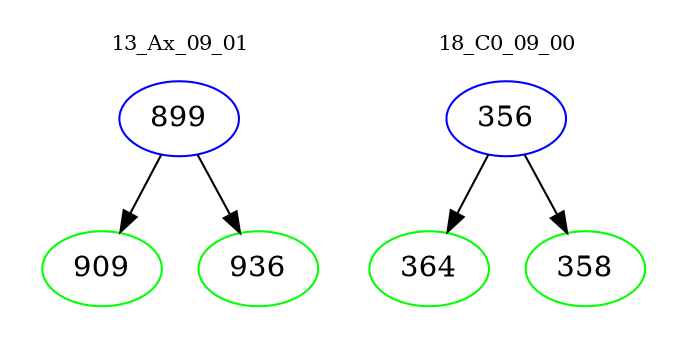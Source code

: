 digraph{
subgraph cluster_0 {
color = white
label = "13_Ax_09_01";
fontsize=10;
T0_899 [label="899", color="blue"]
T0_899 -> T0_909 [color="black"]
T0_909 [label="909", color="green"]
T0_899 -> T0_936 [color="black"]
T0_936 [label="936", color="green"]
}
subgraph cluster_1 {
color = white
label = "18_C0_09_00";
fontsize=10;
T1_356 [label="356", color="blue"]
T1_356 -> T1_364 [color="black"]
T1_364 [label="364", color="green"]
T1_356 -> T1_358 [color="black"]
T1_358 [label="358", color="green"]
}
}
